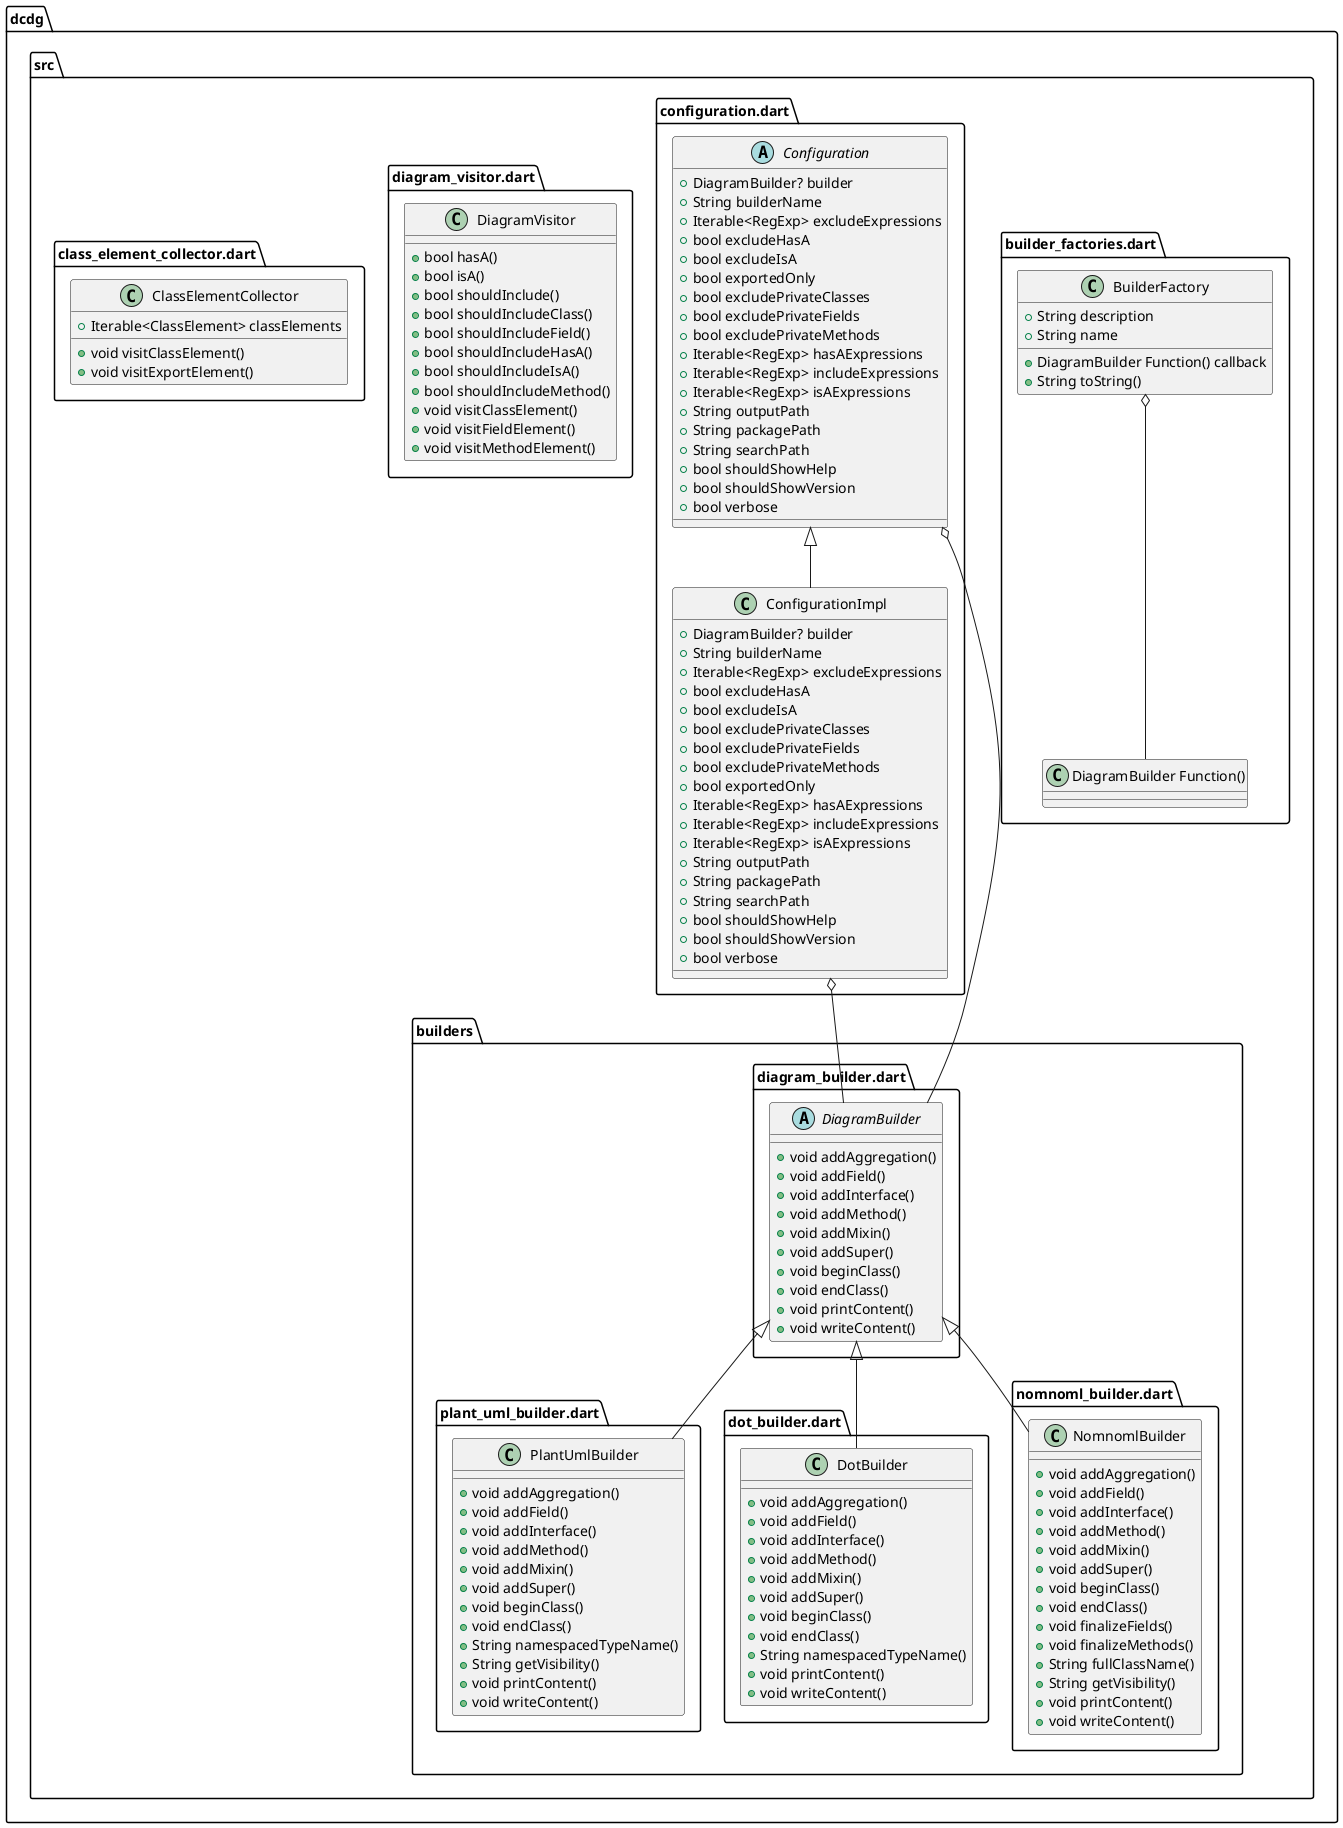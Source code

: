 @startuml
set namespaceSeparator ::

class "dcdg::src::builders::plant_uml_builder.dart::PlantUmlBuilder" {
  +void addAggregation()
  +void addField()
  +void addInterface()
  +void addMethod()
  +void addMixin()
  +void addSuper()
  +void beginClass()
  +void endClass()
  +String namespacedTypeName()
  +String getVisibility()
  +void printContent()
  +void writeContent()
}

"dcdg::src::builders::diagram_builder.dart::DiagramBuilder" <|-- "dcdg::src::builders::plant_uml_builder.dart::PlantUmlBuilder"

class "dcdg::src::builders::dot_builder.dart::DotBuilder" {
  +void addAggregation()
  +void addField()
  +void addInterface()
  +void addMethod()
  +void addMixin()
  +void addSuper()
  +void beginClass()
  +void endClass()
  +String namespacedTypeName()
  +void printContent()
  +void writeContent()
}

"dcdg::src::builders::diagram_builder.dart::DiagramBuilder" <|-- "dcdg::src::builders::dot_builder.dart::DotBuilder"

abstract class "dcdg::src::builders::diagram_builder.dart::DiagramBuilder" {
  +void addAggregation()
  +void addField()
  +void addInterface()
  +void addMethod()
  +void addMixin()
  +void addSuper()
  +void beginClass()
  +void endClass()
  +void printContent()
  +void writeContent()
}

class "dcdg::src::builders::nomnoml_builder.dart::NomnomlBuilder" {
  +void addAggregation()
  +void addField()
  +void addInterface()
  +void addMethod()
  +void addMixin()
  +void addSuper()
  +void beginClass()
  +void endClass()
  +void finalizeFields()
  +void finalizeMethods()
  +String fullClassName()
  +String getVisibility()
  +void printContent()
  +void writeContent()
}

"dcdg::src::builders::diagram_builder.dart::DiagramBuilder" <|-- "dcdg::src::builders::nomnoml_builder.dart::NomnomlBuilder"

class "dcdg::src::builder_factories.dart::BuilderFactory" {
  +DiagramBuilder Function() callback
  +String description
  +String name
  +String toString()
}

"dcdg::src::builder_factories.dart::BuilderFactory" o-- "dcdg::src::builder_factories.dart::DiagramBuilder Function()"

abstract class "dcdg::src::configuration.dart::Configuration" {
  +DiagramBuilder? builder
  +String builderName
  +Iterable<RegExp> excludeExpressions
  +bool excludeHasA
  +bool excludeIsA
  +bool exportedOnly
  +bool excludePrivateClasses
  +bool excludePrivateFields
  +bool excludePrivateMethods
  +Iterable<RegExp> hasAExpressions
  +Iterable<RegExp> includeExpressions
  +Iterable<RegExp> isAExpressions
  +String outputPath
  +String packagePath
  +String searchPath
  +bool shouldShowHelp
  +bool shouldShowVersion
  +bool verbose
}

"dcdg::src::configuration.dart::Configuration" o-- "dcdg::src::builders::diagram_builder.dart::DiagramBuilder"

class "dcdg::src::configuration.dart::ConfigurationImpl" {
  +DiagramBuilder? builder
  +String builderName
  +Iterable<RegExp> excludeExpressions
  +bool excludeHasA
  +bool excludeIsA
  +bool excludePrivateClasses
  +bool excludePrivateFields
  +bool excludePrivateMethods
  +bool exportedOnly
  +Iterable<RegExp> hasAExpressions
  +Iterable<RegExp> includeExpressions
  +Iterable<RegExp> isAExpressions
  +String outputPath
  +String packagePath
  +String searchPath
  +bool shouldShowHelp
  +bool shouldShowVersion
  +bool verbose
}

"dcdg::src::configuration.dart::ConfigurationImpl" o-- "dcdg::src::builders::diagram_builder.dart::DiagramBuilder"
"dcdg::src::configuration.dart::Configuration" <|-- "dcdg::src::configuration.dart::ConfigurationImpl"

class "dcdg::src::diagram_visitor.dart::DiagramVisitor" {
  +bool hasA()
  +bool isA()
  +bool shouldInclude()
  +bool shouldIncludeClass()
  +bool shouldIncludeField()
  +bool shouldIncludeHasA()
  +bool shouldIncludeIsA()
  +bool shouldIncludeMethod()
  +void visitClassElement()
  +void visitFieldElement()
  +void visitMethodElement()
}

class "dcdg::src::class_element_collector.dart::ClassElementCollector" {
  +Iterable<ClassElement> classElements
  +void visitClassElement()
  +void visitExportElement()
}


@enduml